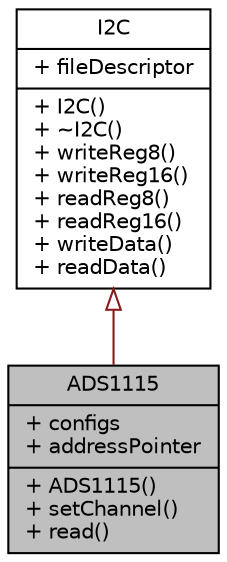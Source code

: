 digraph "ADS1115"
{
 // INTERACTIVE_SVG=YES
 // LATEX_PDF_SIZE
  edge [fontname="Helvetica",fontsize="10",labelfontname="Helvetica",labelfontsize="10"];
  node [fontname="Helvetica",fontsize="10",shape=record];
  Node1 [label="{ADS1115\n|+ configs\l+ addressPointer\l|+ ADS1115()\l+ setChannel()\l+ read()\l}",height=0.2,width=0.4,color="black", fillcolor="grey75", style="filled", fontcolor="black",tooltip="Gère l'interfaçage avec l'ADC externe en I2C."];
  Node2 -> Node1 [dir="back",color="firebrick4",fontsize="10",style="solid",arrowtail="onormal",fontname="Helvetica"];
  Node2 [label="{I2C\n|+ fileDescriptor\l|+ I2C()\l+ ~I2C()\l+ writeReg8()\l+ writeReg16()\l+ readReg8()\l+ readReg16()\l+ writeData()\l+ readData()\l}",height=0.2,width=0.4,color="black", fillcolor="white", style="filled",URL="$classI2C.xhtml",tooltip="Classe qui s'occupe de la communication I2C."];
}
